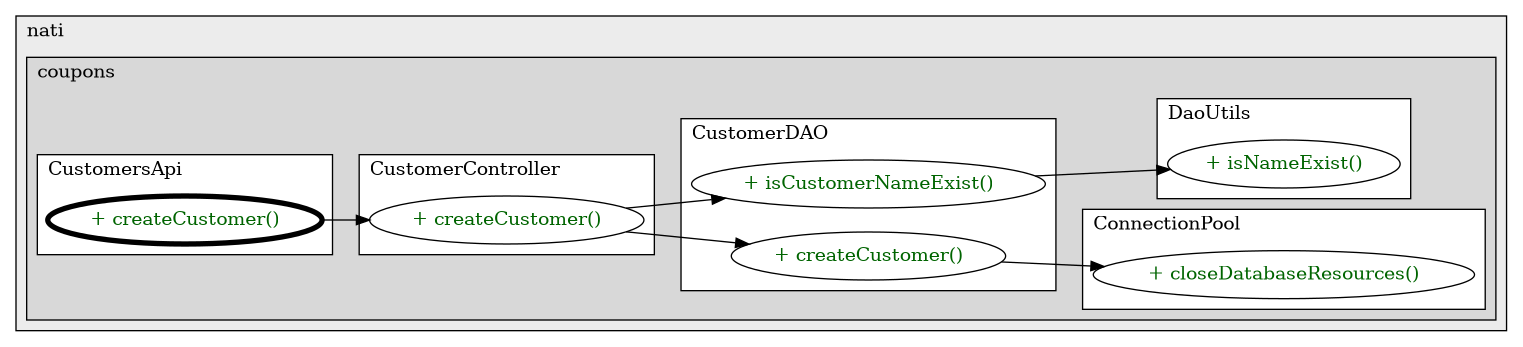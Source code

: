 @startuml

/' diagram meta data start
config=CallConfiguration;
{
  "rootMethod": "com.nati.coupons.api.CustomersApi#createCustomer(Customer)",
  "projectClassification": {
    "searchMode": "OpenProject", // OpenProject, AllProjects
    "includedProjects": "",
    "pathEndKeywords": "*.impl",
    "isClientPath": "",
    "isClientName": "",
    "isTestPath": "",
    "isTestName": "",
    "isMappingPath": "",
    "isMappingName": "",
    "isDataAccessPath": "",
    "isDataAccessName": "",
    "isDataStructurePath": "",
    "isDataStructureName": "",
    "isInterfaceStructuresPath": "",
    "isInterfaceStructuresName": "",
    "isEntryPointPath": "",
    "isEntryPointName": ""
  },
  "graphRestriction": {
    "classPackageExcludeFilter": "",
    "classPackageIncludeFilter": "",
    "classNameExcludeFilter": "",
    "classNameIncludeFilter": "",
    "methodNameExcludeFilter": "",
    "methodNameIncludeFilter": "",
    "removeByInheritance": "", // inheritance/annotation based filtering is done in a second step
    "removeByAnnotation": "",
    "removeByClassPackage": "", // cleanup the graph after inheritance/annotation based filtering is done
    "removeByClassName": "",
    "cutMappings": false,
    "cutEnum": true,
    "cutTests": true,
    "cutClient": true,
    "cutDataAccess": true,
    "cutInterfaceStructures": true,
    "cutDataStructures": true,
    "cutGetterAndSetter": true,
    "cutConstructors": true
  },
  "graphTraversal": {
    "forwardDepth": 3,
    "backwardDepth": 3,
    "classPackageExcludeFilter": "",
    "classPackageIncludeFilter": "",
    "classNameExcludeFilter": "",
    "classNameIncludeFilter": "",
    "methodNameExcludeFilter": "",
    "methodNameIncludeFilter": "",
    "hideMappings": false,
    "hideDataStructures": false,
    "hidePrivateMethods": true,
    "hideInterfaceCalls": true, // indirection: implementation -> interface (is hidden) -> implementation
    "onlyShowApplicationEntryPoints": false // root node is included
  },
  "details": {
    "aggregation": "GroupByClass", // ByClass, GroupByClass, None
    "showMethodParametersTypes": false,
    "showMethodParametersNames": false,
    "showMethodReturnType": false,
    "showPackageLevels": 2,
    "showCallOrder": false,
    "edgeMode": "MethodsOnly", // TypesOnly, MethodsOnly, TypesAndMethods, MethodsAndDirectTypeUsage
    "showDetailedClassStructure": false
  },
  "rootClass": "com.nati.coupons.api.CustomersApi"
}
diagram meta data end '/



digraph g {
    rankdir="LR"
    splines=polyline
    

'nodes 
subgraph cluster_3373928 { 
   	label=nati
	labeljust=l
	fillcolor="#ececec"
	style=filled
   
   subgraph cluster_501469319 { 
   	label=coupons
	labeljust=l
	fillcolor="#d8d8d8"
	style=filled
   
   subgraph cluster_126796845 { 
   	label=CustomersApi
	labeljust=l
	fillcolor=white
	style=filled
   
   CustomersApi535163648XXXcreateCustomer670819326[
	label="+ createCustomer()"
	style=filled
	fillcolor=white
	tooltip="CustomersApi

null"
	penwidth=4
	fontcolor=darkgreen
];
} 

subgraph cluster_188115906 { 
   	label=CustomerDAO
	labeljust=l
	fillcolor=white
	style=filled
   
   CustomerDAO535161224XXXcreateCustomer670819326[
	label="+ createCustomer()"
	style=filled
	fillcolor=white
	tooltip="CustomerDAO

null"
	fontcolor=darkgreen
];

CustomerDAO535161224XXXisCustomerNameExist1808118735[
	label="+ isCustomerNameExist()"
	style=filled
	fillcolor=white
	tooltip="CustomerDAO

null"
	fontcolor=darkgreen
];
} 

subgraph cluster_2029129493 { 
   	label=DaoUtils
	labeljust=l
	fillcolor=white
	style=filled
   
   DaoUtils535161224XXXisNameExist267168900[
	label="+ isNameExist()"
	style=filled
	fillcolor=white
	tooltip="DaoUtils

null"
	fontcolor=darkgreen
];
} 

subgraph cluster_546282639 { 
   	label=ConnectionPool
	labeljust=l
	fillcolor=white
	style=filled
   
   ConnectionPool837948521XXXcloseDatabaseResources694709536[
	label="+ closeDatabaseResources()"
	style=filled
	fillcolor=white
	tooltip="ConnectionPool

null"
	fontcolor=darkgreen
];
} 

subgraph cluster_623243356 { 
   	label=CustomerController
	labeljust=l
	fillcolor=white
	style=filled
   
   CustomerController1113940164XXXcreateCustomer670819326[
	label="+ createCustomer()"
	style=filled
	fillcolor=white
	tooltip="CustomerController

null"
	fontcolor=darkgreen
];
} 
} 
} 

'edges    
CustomerController1113940164XXXcreateCustomer670819326 -> CustomerDAO535161224XXXcreateCustomer670819326;
CustomerController1113940164XXXcreateCustomer670819326 -> CustomerDAO535161224XXXisCustomerNameExist1808118735;
CustomerDAO535161224XXXcreateCustomer670819326 -> ConnectionPool837948521XXXcloseDatabaseResources694709536;
CustomerDAO535161224XXXisCustomerNameExist1808118735 -> DaoUtils535161224XXXisNameExist267168900;
CustomersApi535163648XXXcreateCustomer670819326 -> CustomerController1113940164XXXcreateCustomer670819326;
    
}
@enduml